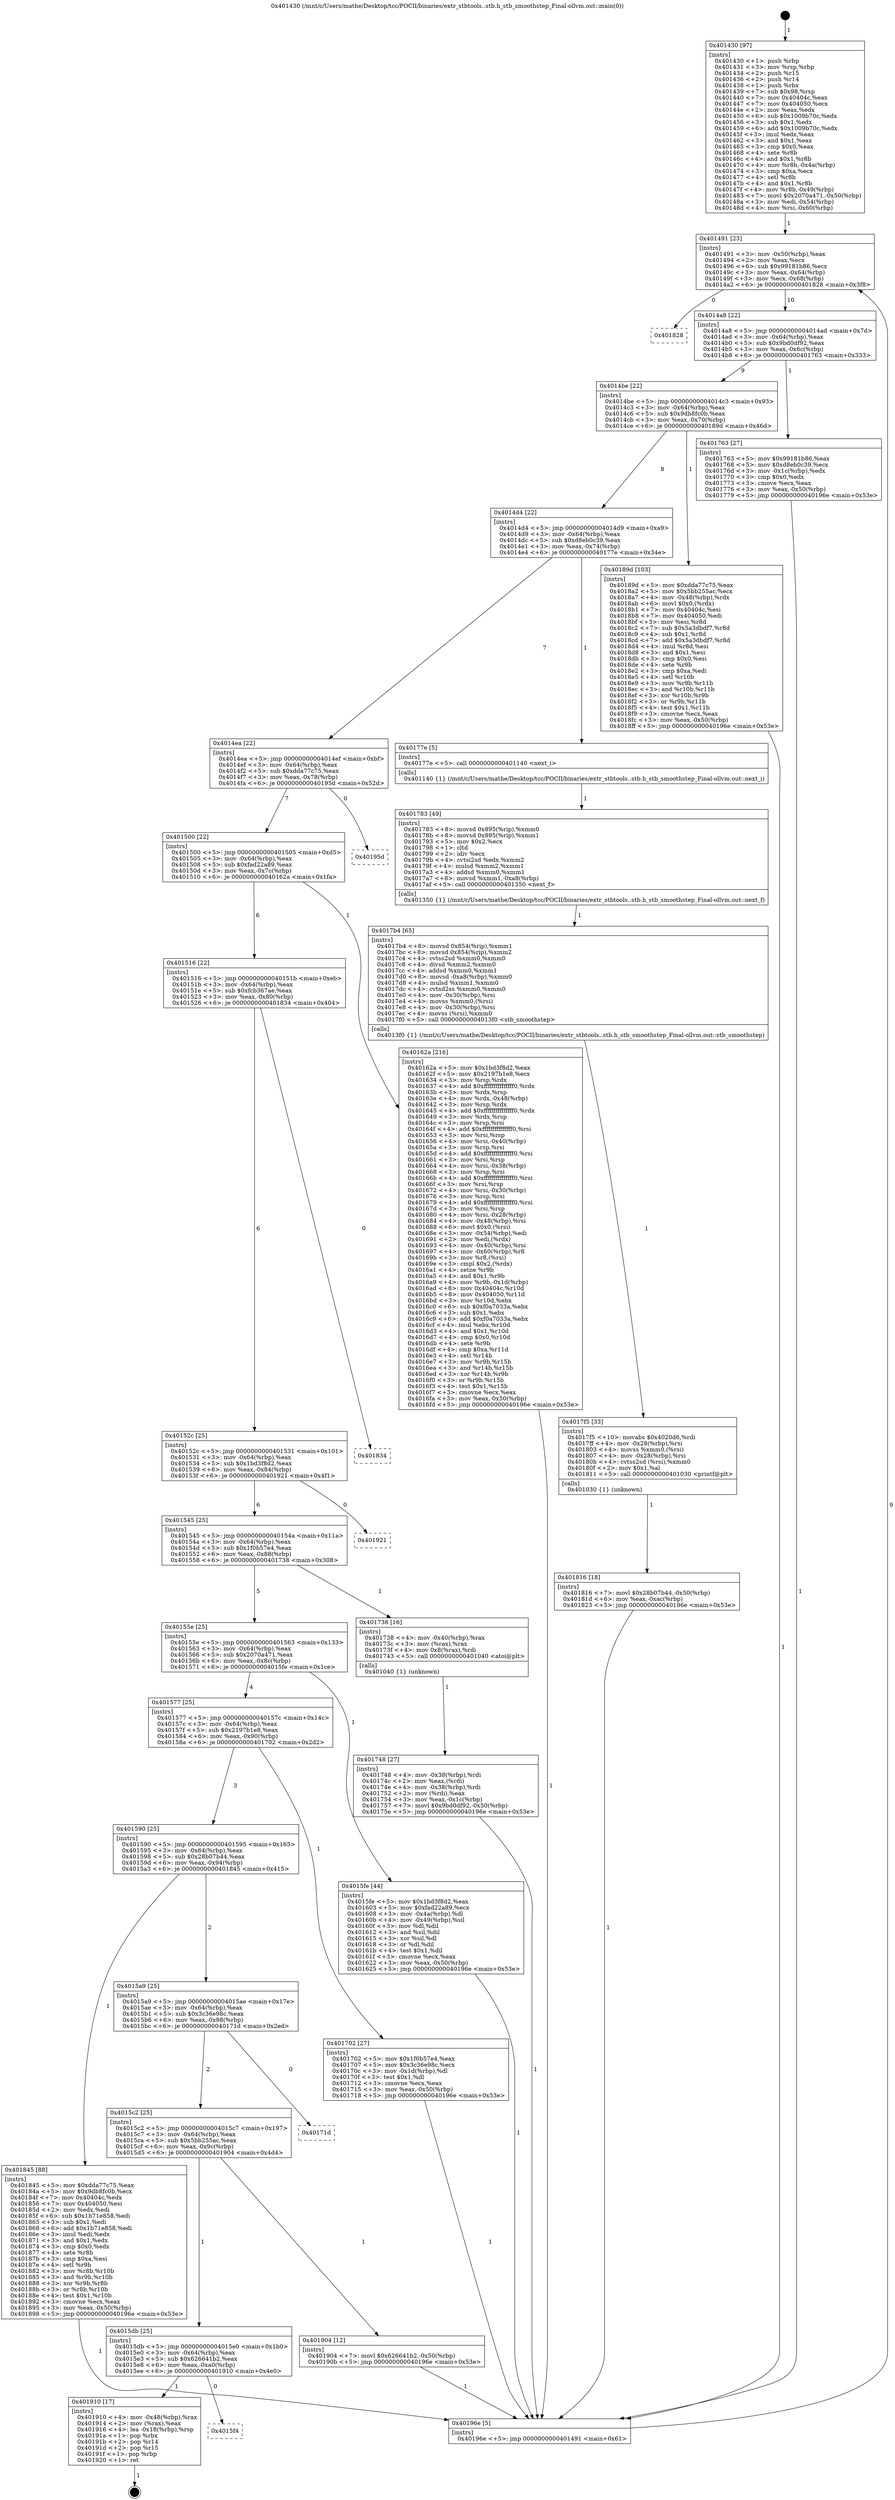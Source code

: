 digraph "0x401430" {
  label = "0x401430 (/mnt/c/Users/mathe/Desktop/tcc/POCII/binaries/extr_stbtools..stb.h_stb_smoothstep_Final-ollvm.out::main(0))"
  labelloc = "t"
  node[shape=record]

  Entry [label="",width=0.3,height=0.3,shape=circle,fillcolor=black,style=filled]
  "0x401491" [label="{
     0x401491 [23]\l
     | [instrs]\l
     &nbsp;&nbsp;0x401491 \<+3\>: mov -0x50(%rbp),%eax\l
     &nbsp;&nbsp;0x401494 \<+2\>: mov %eax,%ecx\l
     &nbsp;&nbsp;0x401496 \<+6\>: sub $0x99181b86,%ecx\l
     &nbsp;&nbsp;0x40149c \<+3\>: mov %eax,-0x64(%rbp)\l
     &nbsp;&nbsp;0x40149f \<+3\>: mov %ecx,-0x68(%rbp)\l
     &nbsp;&nbsp;0x4014a2 \<+6\>: je 0000000000401828 \<main+0x3f8\>\l
  }"]
  "0x401828" [label="{
     0x401828\l
  }", style=dashed]
  "0x4014a8" [label="{
     0x4014a8 [22]\l
     | [instrs]\l
     &nbsp;&nbsp;0x4014a8 \<+5\>: jmp 00000000004014ad \<main+0x7d\>\l
     &nbsp;&nbsp;0x4014ad \<+3\>: mov -0x64(%rbp),%eax\l
     &nbsp;&nbsp;0x4014b0 \<+5\>: sub $0x9bd0df92,%eax\l
     &nbsp;&nbsp;0x4014b5 \<+3\>: mov %eax,-0x6c(%rbp)\l
     &nbsp;&nbsp;0x4014b8 \<+6\>: je 0000000000401763 \<main+0x333\>\l
  }"]
  Exit [label="",width=0.3,height=0.3,shape=circle,fillcolor=black,style=filled,peripheries=2]
  "0x401763" [label="{
     0x401763 [27]\l
     | [instrs]\l
     &nbsp;&nbsp;0x401763 \<+5\>: mov $0x99181b86,%eax\l
     &nbsp;&nbsp;0x401768 \<+5\>: mov $0xd8eb0c39,%ecx\l
     &nbsp;&nbsp;0x40176d \<+3\>: mov -0x1c(%rbp),%edx\l
     &nbsp;&nbsp;0x401770 \<+3\>: cmp $0x0,%edx\l
     &nbsp;&nbsp;0x401773 \<+3\>: cmove %ecx,%eax\l
     &nbsp;&nbsp;0x401776 \<+3\>: mov %eax,-0x50(%rbp)\l
     &nbsp;&nbsp;0x401779 \<+5\>: jmp 000000000040196e \<main+0x53e\>\l
  }"]
  "0x4014be" [label="{
     0x4014be [22]\l
     | [instrs]\l
     &nbsp;&nbsp;0x4014be \<+5\>: jmp 00000000004014c3 \<main+0x93\>\l
     &nbsp;&nbsp;0x4014c3 \<+3\>: mov -0x64(%rbp),%eax\l
     &nbsp;&nbsp;0x4014c6 \<+5\>: sub $0x9db8fc0b,%eax\l
     &nbsp;&nbsp;0x4014cb \<+3\>: mov %eax,-0x70(%rbp)\l
     &nbsp;&nbsp;0x4014ce \<+6\>: je 000000000040189d \<main+0x46d\>\l
  }"]
  "0x4015f4" [label="{
     0x4015f4\l
  }", style=dashed]
  "0x40189d" [label="{
     0x40189d [103]\l
     | [instrs]\l
     &nbsp;&nbsp;0x40189d \<+5\>: mov $0xdda77c75,%eax\l
     &nbsp;&nbsp;0x4018a2 \<+5\>: mov $0x5bb255ac,%ecx\l
     &nbsp;&nbsp;0x4018a7 \<+4\>: mov -0x48(%rbp),%rdx\l
     &nbsp;&nbsp;0x4018ab \<+6\>: movl $0x0,(%rdx)\l
     &nbsp;&nbsp;0x4018b1 \<+7\>: mov 0x40404c,%esi\l
     &nbsp;&nbsp;0x4018b8 \<+7\>: mov 0x404050,%edi\l
     &nbsp;&nbsp;0x4018bf \<+3\>: mov %esi,%r8d\l
     &nbsp;&nbsp;0x4018c2 \<+7\>: sub $0x5a3dbdf7,%r8d\l
     &nbsp;&nbsp;0x4018c9 \<+4\>: sub $0x1,%r8d\l
     &nbsp;&nbsp;0x4018cd \<+7\>: add $0x5a3dbdf7,%r8d\l
     &nbsp;&nbsp;0x4018d4 \<+4\>: imul %r8d,%esi\l
     &nbsp;&nbsp;0x4018d8 \<+3\>: and $0x1,%esi\l
     &nbsp;&nbsp;0x4018db \<+3\>: cmp $0x0,%esi\l
     &nbsp;&nbsp;0x4018de \<+4\>: sete %r9b\l
     &nbsp;&nbsp;0x4018e2 \<+3\>: cmp $0xa,%edi\l
     &nbsp;&nbsp;0x4018e5 \<+4\>: setl %r10b\l
     &nbsp;&nbsp;0x4018e9 \<+3\>: mov %r9b,%r11b\l
     &nbsp;&nbsp;0x4018ec \<+3\>: and %r10b,%r11b\l
     &nbsp;&nbsp;0x4018ef \<+3\>: xor %r10b,%r9b\l
     &nbsp;&nbsp;0x4018f2 \<+3\>: or %r9b,%r11b\l
     &nbsp;&nbsp;0x4018f5 \<+4\>: test $0x1,%r11b\l
     &nbsp;&nbsp;0x4018f9 \<+3\>: cmovne %ecx,%eax\l
     &nbsp;&nbsp;0x4018fc \<+3\>: mov %eax,-0x50(%rbp)\l
     &nbsp;&nbsp;0x4018ff \<+5\>: jmp 000000000040196e \<main+0x53e\>\l
  }"]
  "0x4014d4" [label="{
     0x4014d4 [22]\l
     | [instrs]\l
     &nbsp;&nbsp;0x4014d4 \<+5\>: jmp 00000000004014d9 \<main+0xa9\>\l
     &nbsp;&nbsp;0x4014d9 \<+3\>: mov -0x64(%rbp),%eax\l
     &nbsp;&nbsp;0x4014dc \<+5\>: sub $0xd8eb0c39,%eax\l
     &nbsp;&nbsp;0x4014e1 \<+3\>: mov %eax,-0x74(%rbp)\l
     &nbsp;&nbsp;0x4014e4 \<+6\>: je 000000000040177e \<main+0x34e\>\l
  }"]
  "0x401910" [label="{
     0x401910 [17]\l
     | [instrs]\l
     &nbsp;&nbsp;0x401910 \<+4\>: mov -0x48(%rbp),%rax\l
     &nbsp;&nbsp;0x401914 \<+2\>: mov (%rax),%eax\l
     &nbsp;&nbsp;0x401916 \<+4\>: lea -0x18(%rbp),%rsp\l
     &nbsp;&nbsp;0x40191a \<+1\>: pop %rbx\l
     &nbsp;&nbsp;0x40191b \<+2\>: pop %r14\l
     &nbsp;&nbsp;0x40191d \<+2\>: pop %r15\l
     &nbsp;&nbsp;0x40191f \<+1\>: pop %rbp\l
     &nbsp;&nbsp;0x401920 \<+1\>: ret\l
  }"]
  "0x40177e" [label="{
     0x40177e [5]\l
     | [instrs]\l
     &nbsp;&nbsp;0x40177e \<+5\>: call 0000000000401140 \<next_i\>\l
     | [calls]\l
     &nbsp;&nbsp;0x401140 \{1\} (/mnt/c/Users/mathe/Desktop/tcc/POCII/binaries/extr_stbtools..stb.h_stb_smoothstep_Final-ollvm.out::next_i)\l
  }"]
  "0x4014ea" [label="{
     0x4014ea [22]\l
     | [instrs]\l
     &nbsp;&nbsp;0x4014ea \<+5\>: jmp 00000000004014ef \<main+0xbf\>\l
     &nbsp;&nbsp;0x4014ef \<+3\>: mov -0x64(%rbp),%eax\l
     &nbsp;&nbsp;0x4014f2 \<+5\>: sub $0xdda77c75,%eax\l
     &nbsp;&nbsp;0x4014f7 \<+3\>: mov %eax,-0x78(%rbp)\l
     &nbsp;&nbsp;0x4014fa \<+6\>: je 000000000040195d \<main+0x52d\>\l
  }"]
  "0x4015db" [label="{
     0x4015db [25]\l
     | [instrs]\l
     &nbsp;&nbsp;0x4015db \<+5\>: jmp 00000000004015e0 \<main+0x1b0\>\l
     &nbsp;&nbsp;0x4015e0 \<+3\>: mov -0x64(%rbp),%eax\l
     &nbsp;&nbsp;0x4015e3 \<+5\>: sub $0x626641b2,%eax\l
     &nbsp;&nbsp;0x4015e8 \<+6\>: mov %eax,-0xa0(%rbp)\l
     &nbsp;&nbsp;0x4015ee \<+6\>: je 0000000000401910 \<main+0x4e0\>\l
  }"]
  "0x40195d" [label="{
     0x40195d\l
  }", style=dashed]
  "0x401500" [label="{
     0x401500 [22]\l
     | [instrs]\l
     &nbsp;&nbsp;0x401500 \<+5\>: jmp 0000000000401505 \<main+0xd5\>\l
     &nbsp;&nbsp;0x401505 \<+3\>: mov -0x64(%rbp),%eax\l
     &nbsp;&nbsp;0x401508 \<+5\>: sub $0xfad22a89,%eax\l
     &nbsp;&nbsp;0x40150d \<+3\>: mov %eax,-0x7c(%rbp)\l
     &nbsp;&nbsp;0x401510 \<+6\>: je 000000000040162a \<main+0x1fa\>\l
  }"]
  "0x401904" [label="{
     0x401904 [12]\l
     | [instrs]\l
     &nbsp;&nbsp;0x401904 \<+7\>: movl $0x626641b2,-0x50(%rbp)\l
     &nbsp;&nbsp;0x40190b \<+5\>: jmp 000000000040196e \<main+0x53e\>\l
  }"]
  "0x40162a" [label="{
     0x40162a [216]\l
     | [instrs]\l
     &nbsp;&nbsp;0x40162a \<+5\>: mov $0x1bd3f8d2,%eax\l
     &nbsp;&nbsp;0x40162f \<+5\>: mov $0x2197b1e8,%ecx\l
     &nbsp;&nbsp;0x401634 \<+3\>: mov %rsp,%rdx\l
     &nbsp;&nbsp;0x401637 \<+4\>: add $0xfffffffffffffff0,%rdx\l
     &nbsp;&nbsp;0x40163b \<+3\>: mov %rdx,%rsp\l
     &nbsp;&nbsp;0x40163e \<+4\>: mov %rdx,-0x48(%rbp)\l
     &nbsp;&nbsp;0x401642 \<+3\>: mov %rsp,%rdx\l
     &nbsp;&nbsp;0x401645 \<+4\>: add $0xfffffffffffffff0,%rdx\l
     &nbsp;&nbsp;0x401649 \<+3\>: mov %rdx,%rsp\l
     &nbsp;&nbsp;0x40164c \<+3\>: mov %rsp,%rsi\l
     &nbsp;&nbsp;0x40164f \<+4\>: add $0xfffffffffffffff0,%rsi\l
     &nbsp;&nbsp;0x401653 \<+3\>: mov %rsi,%rsp\l
     &nbsp;&nbsp;0x401656 \<+4\>: mov %rsi,-0x40(%rbp)\l
     &nbsp;&nbsp;0x40165a \<+3\>: mov %rsp,%rsi\l
     &nbsp;&nbsp;0x40165d \<+4\>: add $0xfffffffffffffff0,%rsi\l
     &nbsp;&nbsp;0x401661 \<+3\>: mov %rsi,%rsp\l
     &nbsp;&nbsp;0x401664 \<+4\>: mov %rsi,-0x38(%rbp)\l
     &nbsp;&nbsp;0x401668 \<+3\>: mov %rsp,%rsi\l
     &nbsp;&nbsp;0x40166b \<+4\>: add $0xfffffffffffffff0,%rsi\l
     &nbsp;&nbsp;0x40166f \<+3\>: mov %rsi,%rsp\l
     &nbsp;&nbsp;0x401672 \<+4\>: mov %rsi,-0x30(%rbp)\l
     &nbsp;&nbsp;0x401676 \<+3\>: mov %rsp,%rsi\l
     &nbsp;&nbsp;0x401679 \<+4\>: add $0xfffffffffffffff0,%rsi\l
     &nbsp;&nbsp;0x40167d \<+3\>: mov %rsi,%rsp\l
     &nbsp;&nbsp;0x401680 \<+4\>: mov %rsi,-0x28(%rbp)\l
     &nbsp;&nbsp;0x401684 \<+4\>: mov -0x48(%rbp),%rsi\l
     &nbsp;&nbsp;0x401688 \<+6\>: movl $0x0,(%rsi)\l
     &nbsp;&nbsp;0x40168e \<+3\>: mov -0x54(%rbp),%edi\l
     &nbsp;&nbsp;0x401691 \<+2\>: mov %edi,(%rdx)\l
     &nbsp;&nbsp;0x401693 \<+4\>: mov -0x40(%rbp),%rsi\l
     &nbsp;&nbsp;0x401697 \<+4\>: mov -0x60(%rbp),%r8\l
     &nbsp;&nbsp;0x40169b \<+3\>: mov %r8,(%rsi)\l
     &nbsp;&nbsp;0x40169e \<+3\>: cmpl $0x2,(%rdx)\l
     &nbsp;&nbsp;0x4016a1 \<+4\>: setne %r9b\l
     &nbsp;&nbsp;0x4016a5 \<+4\>: and $0x1,%r9b\l
     &nbsp;&nbsp;0x4016a9 \<+4\>: mov %r9b,-0x1d(%rbp)\l
     &nbsp;&nbsp;0x4016ad \<+8\>: mov 0x40404c,%r10d\l
     &nbsp;&nbsp;0x4016b5 \<+8\>: mov 0x404050,%r11d\l
     &nbsp;&nbsp;0x4016bd \<+3\>: mov %r10d,%ebx\l
     &nbsp;&nbsp;0x4016c0 \<+6\>: sub $0xf0a7033a,%ebx\l
     &nbsp;&nbsp;0x4016c6 \<+3\>: sub $0x1,%ebx\l
     &nbsp;&nbsp;0x4016c9 \<+6\>: add $0xf0a7033a,%ebx\l
     &nbsp;&nbsp;0x4016cf \<+4\>: imul %ebx,%r10d\l
     &nbsp;&nbsp;0x4016d3 \<+4\>: and $0x1,%r10d\l
     &nbsp;&nbsp;0x4016d7 \<+4\>: cmp $0x0,%r10d\l
     &nbsp;&nbsp;0x4016db \<+4\>: sete %r9b\l
     &nbsp;&nbsp;0x4016df \<+4\>: cmp $0xa,%r11d\l
     &nbsp;&nbsp;0x4016e3 \<+4\>: setl %r14b\l
     &nbsp;&nbsp;0x4016e7 \<+3\>: mov %r9b,%r15b\l
     &nbsp;&nbsp;0x4016ea \<+3\>: and %r14b,%r15b\l
     &nbsp;&nbsp;0x4016ed \<+3\>: xor %r14b,%r9b\l
     &nbsp;&nbsp;0x4016f0 \<+3\>: or %r9b,%r15b\l
     &nbsp;&nbsp;0x4016f3 \<+4\>: test $0x1,%r15b\l
     &nbsp;&nbsp;0x4016f7 \<+3\>: cmovne %ecx,%eax\l
     &nbsp;&nbsp;0x4016fa \<+3\>: mov %eax,-0x50(%rbp)\l
     &nbsp;&nbsp;0x4016fd \<+5\>: jmp 000000000040196e \<main+0x53e\>\l
  }"]
  "0x401516" [label="{
     0x401516 [22]\l
     | [instrs]\l
     &nbsp;&nbsp;0x401516 \<+5\>: jmp 000000000040151b \<main+0xeb\>\l
     &nbsp;&nbsp;0x40151b \<+3\>: mov -0x64(%rbp),%eax\l
     &nbsp;&nbsp;0x40151e \<+5\>: sub $0xfcb367ae,%eax\l
     &nbsp;&nbsp;0x401523 \<+3\>: mov %eax,-0x80(%rbp)\l
     &nbsp;&nbsp;0x401526 \<+6\>: je 0000000000401834 \<main+0x404\>\l
  }"]
  "0x4015c2" [label="{
     0x4015c2 [25]\l
     | [instrs]\l
     &nbsp;&nbsp;0x4015c2 \<+5\>: jmp 00000000004015c7 \<main+0x197\>\l
     &nbsp;&nbsp;0x4015c7 \<+3\>: mov -0x64(%rbp),%eax\l
     &nbsp;&nbsp;0x4015ca \<+5\>: sub $0x5bb255ac,%eax\l
     &nbsp;&nbsp;0x4015cf \<+6\>: mov %eax,-0x9c(%rbp)\l
     &nbsp;&nbsp;0x4015d5 \<+6\>: je 0000000000401904 \<main+0x4d4\>\l
  }"]
  "0x401834" [label="{
     0x401834\l
  }", style=dashed]
  "0x40152c" [label="{
     0x40152c [25]\l
     | [instrs]\l
     &nbsp;&nbsp;0x40152c \<+5\>: jmp 0000000000401531 \<main+0x101\>\l
     &nbsp;&nbsp;0x401531 \<+3\>: mov -0x64(%rbp),%eax\l
     &nbsp;&nbsp;0x401534 \<+5\>: sub $0x1bd3f8d2,%eax\l
     &nbsp;&nbsp;0x401539 \<+6\>: mov %eax,-0x84(%rbp)\l
     &nbsp;&nbsp;0x40153f \<+6\>: je 0000000000401921 \<main+0x4f1\>\l
  }"]
  "0x40171d" [label="{
     0x40171d\l
  }", style=dashed]
  "0x401921" [label="{
     0x401921\l
  }", style=dashed]
  "0x401545" [label="{
     0x401545 [25]\l
     | [instrs]\l
     &nbsp;&nbsp;0x401545 \<+5\>: jmp 000000000040154a \<main+0x11a\>\l
     &nbsp;&nbsp;0x40154a \<+3\>: mov -0x64(%rbp),%eax\l
     &nbsp;&nbsp;0x40154d \<+5\>: sub $0x1f0b57e4,%eax\l
     &nbsp;&nbsp;0x401552 \<+6\>: mov %eax,-0x88(%rbp)\l
     &nbsp;&nbsp;0x401558 \<+6\>: je 0000000000401738 \<main+0x308\>\l
  }"]
  "0x4015a9" [label="{
     0x4015a9 [25]\l
     | [instrs]\l
     &nbsp;&nbsp;0x4015a9 \<+5\>: jmp 00000000004015ae \<main+0x17e\>\l
     &nbsp;&nbsp;0x4015ae \<+3\>: mov -0x64(%rbp),%eax\l
     &nbsp;&nbsp;0x4015b1 \<+5\>: sub $0x3c36e98c,%eax\l
     &nbsp;&nbsp;0x4015b6 \<+6\>: mov %eax,-0x98(%rbp)\l
     &nbsp;&nbsp;0x4015bc \<+6\>: je 000000000040171d \<main+0x2ed\>\l
  }"]
  "0x401738" [label="{
     0x401738 [16]\l
     | [instrs]\l
     &nbsp;&nbsp;0x401738 \<+4\>: mov -0x40(%rbp),%rax\l
     &nbsp;&nbsp;0x40173c \<+3\>: mov (%rax),%rax\l
     &nbsp;&nbsp;0x40173f \<+4\>: mov 0x8(%rax),%rdi\l
     &nbsp;&nbsp;0x401743 \<+5\>: call 0000000000401040 \<atoi@plt\>\l
     | [calls]\l
     &nbsp;&nbsp;0x401040 \{1\} (unknown)\l
  }"]
  "0x40155e" [label="{
     0x40155e [25]\l
     | [instrs]\l
     &nbsp;&nbsp;0x40155e \<+5\>: jmp 0000000000401563 \<main+0x133\>\l
     &nbsp;&nbsp;0x401563 \<+3\>: mov -0x64(%rbp),%eax\l
     &nbsp;&nbsp;0x401566 \<+5\>: sub $0x2070a471,%eax\l
     &nbsp;&nbsp;0x40156b \<+6\>: mov %eax,-0x8c(%rbp)\l
     &nbsp;&nbsp;0x401571 \<+6\>: je 00000000004015fe \<main+0x1ce\>\l
  }"]
  "0x401845" [label="{
     0x401845 [88]\l
     | [instrs]\l
     &nbsp;&nbsp;0x401845 \<+5\>: mov $0xdda77c75,%eax\l
     &nbsp;&nbsp;0x40184a \<+5\>: mov $0x9db8fc0b,%ecx\l
     &nbsp;&nbsp;0x40184f \<+7\>: mov 0x40404c,%edx\l
     &nbsp;&nbsp;0x401856 \<+7\>: mov 0x404050,%esi\l
     &nbsp;&nbsp;0x40185d \<+2\>: mov %edx,%edi\l
     &nbsp;&nbsp;0x40185f \<+6\>: sub $0x1b71e858,%edi\l
     &nbsp;&nbsp;0x401865 \<+3\>: sub $0x1,%edi\l
     &nbsp;&nbsp;0x401868 \<+6\>: add $0x1b71e858,%edi\l
     &nbsp;&nbsp;0x40186e \<+3\>: imul %edi,%edx\l
     &nbsp;&nbsp;0x401871 \<+3\>: and $0x1,%edx\l
     &nbsp;&nbsp;0x401874 \<+3\>: cmp $0x0,%edx\l
     &nbsp;&nbsp;0x401877 \<+4\>: sete %r8b\l
     &nbsp;&nbsp;0x40187b \<+3\>: cmp $0xa,%esi\l
     &nbsp;&nbsp;0x40187e \<+4\>: setl %r9b\l
     &nbsp;&nbsp;0x401882 \<+3\>: mov %r8b,%r10b\l
     &nbsp;&nbsp;0x401885 \<+3\>: and %r9b,%r10b\l
     &nbsp;&nbsp;0x401888 \<+3\>: xor %r9b,%r8b\l
     &nbsp;&nbsp;0x40188b \<+3\>: or %r8b,%r10b\l
     &nbsp;&nbsp;0x40188e \<+4\>: test $0x1,%r10b\l
     &nbsp;&nbsp;0x401892 \<+3\>: cmovne %ecx,%eax\l
     &nbsp;&nbsp;0x401895 \<+3\>: mov %eax,-0x50(%rbp)\l
     &nbsp;&nbsp;0x401898 \<+5\>: jmp 000000000040196e \<main+0x53e\>\l
  }"]
  "0x4015fe" [label="{
     0x4015fe [44]\l
     | [instrs]\l
     &nbsp;&nbsp;0x4015fe \<+5\>: mov $0x1bd3f8d2,%eax\l
     &nbsp;&nbsp;0x401603 \<+5\>: mov $0xfad22a89,%ecx\l
     &nbsp;&nbsp;0x401608 \<+3\>: mov -0x4a(%rbp),%dl\l
     &nbsp;&nbsp;0x40160b \<+4\>: mov -0x49(%rbp),%sil\l
     &nbsp;&nbsp;0x40160f \<+3\>: mov %dl,%dil\l
     &nbsp;&nbsp;0x401612 \<+3\>: and %sil,%dil\l
     &nbsp;&nbsp;0x401615 \<+3\>: xor %sil,%dl\l
     &nbsp;&nbsp;0x401618 \<+3\>: or %dl,%dil\l
     &nbsp;&nbsp;0x40161b \<+4\>: test $0x1,%dil\l
     &nbsp;&nbsp;0x40161f \<+3\>: cmovne %ecx,%eax\l
     &nbsp;&nbsp;0x401622 \<+3\>: mov %eax,-0x50(%rbp)\l
     &nbsp;&nbsp;0x401625 \<+5\>: jmp 000000000040196e \<main+0x53e\>\l
  }"]
  "0x401577" [label="{
     0x401577 [25]\l
     | [instrs]\l
     &nbsp;&nbsp;0x401577 \<+5\>: jmp 000000000040157c \<main+0x14c\>\l
     &nbsp;&nbsp;0x40157c \<+3\>: mov -0x64(%rbp),%eax\l
     &nbsp;&nbsp;0x40157f \<+5\>: sub $0x2197b1e8,%eax\l
     &nbsp;&nbsp;0x401584 \<+6\>: mov %eax,-0x90(%rbp)\l
     &nbsp;&nbsp;0x40158a \<+6\>: je 0000000000401702 \<main+0x2d2\>\l
  }"]
  "0x40196e" [label="{
     0x40196e [5]\l
     | [instrs]\l
     &nbsp;&nbsp;0x40196e \<+5\>: jmp 0000000000401491 \<main+0x61\>\l
  }"]
  "0x401430" [label="{
     0x401430 [97]\l
     | [instrs]\l
     &nbsp;&nbsp;0x401430 \<+1\>: push %rbp\l
     &nbsp;&nbsp;0x401431 \<+3\>: mov %rsp,%rbp\l
     &nbsp;&nbsp;0x401434 \<+2\>: push %r15\l
     &nbsp;&nbsp;0x401436 \<+2\>: push %r14\l
     &nbsp;&nbsp;0x401438 \<+1\>: push %rbx\l
     &nbsp;&nbsp;0x401439 \<+7\>: sub $0x98,%rsp\l
     &nbsp;&nbsp;0x401440 \<+7\>: mov 0x40404c,%eax\l
     &nbsp;&nbsp;0x401447 \<+7\>: mov 0x404050,%ecx\l
     &nbsp;&nbsp;0x40144e \<+2\>: mov %eax,%edx\l
     &nbsp;&nbsp;0x401450 \<+6\>: sub $0x1009b70c,%edx\l
     &nbsp;&nbsp;0x401456 \<+3\>: sub $0x1,%edx\l
     &nbsp;&nbsp;0x401459 \<+6\>: add $0x1009b70c,%edx\l
     &nbsp;&nbsp;0x40145f \<+3\>: imul %edx,%eax\l
     &nbsp;&nbsp;0x401462 \<+3\>: and $0x1,%eax\l
     &nbsp;&nbsp;0x401465 \<+3\>: cmp $0x0,%eax\l
     &nbsp;&nbsp;0x401468 \<+4\>: sete %r8b\l
     &nbsp;&nbsp;0x40146c \<+4\>: and $0x1,%r8b\l
     &nbsp;&nbsp;0x401470 \<+4\>: mov %r8b,-0x4a(%rbp)\l
     &nbsp;&nbsp;0x401474 \<+3\>: cmp $0xa,%ecx\l
     &nbsp;&nbsp;0x401477 \<+4\>: setl %r8b\l
     &nbsp;&nbsp;0x40147b \<+4\>: and $0x1,%r8b\l
     &nbsp;&nbsp;0x40147f \<+4\>: mov %r8b,-0x49(%rbp)\l
     &nbsp;&nbsp;0x401483 \<+7\>: movl $0x2070a471,-0x50(%rbp)\l
     &nbsp;&nbsp;0x40148a \<+3\>: mov %edi,-0x54(%rbp)\l
     &nbsp;&nbsp;0x40148d \<+4\>: mov %rsi,-0x60(%rbp)\l
  }"]
  "0x401816" [label="{
     0x401816 [18]\l
     | [instrs]\l
     &nbsp;&nbsp;0x401816 \<+7\>: movl $0x28b07b44,-0x50(%rbp)\l
     &nbsp;&nbsp;0x40181d \<+6\>: mov %eax,-0xac(%rbp)\l
     &nbsp;&nbsp;0x401823 \<+5\>: jmp 000000000040196e \<main+0x53e\>\l
  }"]
  "0x401702" [label="{
     0x401702 [27]\l
     | [instrs]\l
     &nbsp;&nbsp;0x401702 \<+5\>: mov $0x1f0b57e4,%eax\l
     &nbsp;&nbsp;0x401707 \<+5\>: mov $0x3c36e98c,%ecx\l
     &nbsp;&nbsp;0x40170c \<+3\>: mov -0x1d(%rbp),%dl\l
     &nbsp;&nbsp;0x40170f \<+3\>: test $0x1,%dl\l
     &nbsp;&nbsp;0x401712 \<+3\>: cmovne %ecx,%eax\l
     &nbsp;&nbsp;0x401715 \<+3\>: mov %eax,-0x50(%rbp)\l
     &nbsp;&nbsp;0x401718 \<+5\>: jmp 000000000040196e \<main+0x53e\>\l
  }"]
  "0x401590" [label="{
     0x401590 [25]\l
     | [instrs]\l
     &nbsp;&nbsp;0x401590 \<+5\>: jmp 0000000000401595 \<main+0x165\>\l
     &nbsp;&nbsp;0x401595 \<+3\>: mov -0x64(%rbp),%eax\l
     &nbsp;&nbsp;0x401598 \<+5\>: sub $0x28b07b44,%eax\l
     &nbsp;&nbsp;0x40159d \<+6\>: mov %eax,-0x94(%rbp)\l
     &nbsp;&nbsp;0x4015a3 \<+6\>: je 0000000000401845 \<main+0x415\>\l
  }"]
  "0x401748" [label="{
     0x401748 [27]\l
     | [instrs]\l
     &nbsp;&nbsp;0x401748 \<+4\>: mov -0x38(%rbp),%rdi\l
     &nbsp;&nbsp;0x40174c \<+2\>: mov %eax,(%rdi)\l
     &nbsp;&nbsp;0x40174e \<+4\>: mov -0x38(%rbp),%rdi\l
     &nbsp;&nbsp;0x401752 \<+2\>: mov (%rdi),%eax\l
     &nbsp;&nbsp;0x401754 \<+3\>: mov %eax,-0x1c(%rbp)\l
     &nbsp;&nbsp;0x401757 \<+7\>: movl $0x9bd0df92,-0x50(%rbp)\l
     &nbsp;&nbsp;0x40175e \<+5\>: jmp 000000000040196e \<main+0x53e\>\l
  }"]
  "0x401783" [label="{
     0x401783 [49]\l
     | [instrs]\l
     &nbsp;&nbsp;0x401783 \<+8\>: movsd 0x895(%rip),%xmm0\l
     &nbsp;&nbsp;0x40178b \<+8\>: movsd 0x895(%rip),%xmm1\l
     &nbsp;&nbsp;0x401793 \<+5\>: mov $0x2,%ecx\l
     &nbsp;&nbsp;0x401798 \<+1\>: cltd\l
     &nbsp;&nbsp;0x401799 \<+2\>: idiv %ecx\l
     &nbsp;&nbsp;0x40179b \<+4\>: cvtsi2sd %edx,%xmm2\l
     &nbsp;&nbsp;0x40179f \<+4\>: mulsd %xmm2,%xmm1\l
     &nbsp;&nbsp;0x4017a3 \<+4\>: addsd %xmm0,%xmm1\l
     &nbsp;&nbsp;0x4017a7 \<+8\>: movsd %xmm1,-0xa8(%rbp)\l
     &nbsp;&nbsp;0x4017af \<+5\>: call 0000000000401350 \<next_f\>\l
     | [calls]\l
     &nbsp;&nbsp;0x401350 \{1\} (/mnt/c/Users/mathe/Desktop/tcc/POCII/binaries/extr_stbtools..stb.h_stb_smoothstep_Final-ollvm.out::next_f)\l
  }"]
  "0x4017b4" [label="{
     0x4017b4 [65]\l
     | [instrs]\l
     &nbsp;&nbsp;0x4017b4 \<+8\>: movsd 0x854(%rip),%xmm1\l
     &nbsp;&nbsp;0x4017bc \<+8\>: movsd 0x854(%rip),%xmm2\l
     &nbsp;&nbsp;0x4017c4 \<+4\>: cvtss2sd %xmm0,%xmm0\l
     &nbsp;&nbsp;0x4017c8 \<+4\>: divsd %xmm2,%xmm0\l
     &nbsp;&nbsp;0x4017cc \<+4\>: addsd %xmm0,%xmm1\l
     &nbsp;&nbsp;0x4017d0 \<+8\>: movsd -0xa8(%rbp),%xmm0\l
     &nbsp;&nbsp;0x4017d8 \<+4\>: mulsd %xmm1,%xmm0\l
     &nbsp;&nbsp;0x4017dc \<+4\>: cvtsd2ss %xmm0,%xmm0\l
     &nbsp;&nbsp;0x4017e0 \<+4\>: mov -0x30(%rbp),%rsi\l
     &nbsp;&nbsp;0x4017e4 \<+4\>: movss %xmm0,(%rsi)\l
     &nbsp;&nbsp;0x4017e8 \<+4\>: mov -0x30(%rbp),%rsi\l
     &nbsp;&nbsp;0x4017ec \<+4\>: movss (%rsi),%xmm0\l
     &nbsp;&nbsp;0x4017f0 \<+5\>: call 00000000004013f0 \<stb_smoothstep\>\l
     | [calls]\l
     &nbsp;&nbsp;0x4013f0 \{1\} (/mnt/c/Users/mathe/Desktop/tcc/POCII/binaries/extr_stbtools..stb.h_stb_smoothstep_Final-ollvm.out::stb_smoothstep)\l
  }"]
  "0x4017f5" [label="{
     0x4017f5 [33]\l
     | [instrs]\l
     &nbsp;&nbsp;0x4017f5 \<+10\>: movabs $0x4020d6,%rdi\l
     &nbsp;&nbsp;0x4017ff \<+4\>: mov -0x28(%rbp),%rsi\l
     &nbsp;&nbsp;0x401803 \<+4\>: movss %xmm0,(%rsi)\l
     &nbsp;&nbsp;0x401807 \<+4\>: mov -0x28(%rbp),%rsi\l
     &nbsp;&nbsp;0x40180b \<+4\>: cvtss2sd (%rsi),%xmm0\l
     &nbsp;&nbsp;0x40180f \<+2\>: mov $0x1,%al\l
     &nbsp;&nbsp;0x401811 \<+5\>: call 0000000000401030 \<printf@plt\>\l
     | [calls]\l
     &nbsp;&nbsp;0x401030 \{1\} (unknown)\l
  }"]
  Entry -> "0x401430" [label=" 1"]
  "0x401491" -> "0x401828" [label=" 0"]
  "0x401491" -> "0x4014a8" [label=" 10"]
  "0x401910" -> Exit [label=" 1"]
  "0x4014a8" -> "0x401763" [label=" 1"]
  "0x4014a8" -> "0x4014be" [label=" 9"]
  "0x4015db" -> "0x4015f4" [label=" 0"]
  "0x4014be" -> "0x40189d" [label=" 1"]
  "0x4014be" -> "0x4014d4" [label=" 8"]
  "0x4015db" -> "0x401910" [label=" 1"]
  "0x4014d4" -> "0x40177e" [label=" 1"]
  "0x4014d4" -> "0x4014ea" [label=" 7"]
  "0x401904" -> "0x40196e" [label=" 1"]
  "0x4014ea" -> "0x40195d" [label=" 0"]
  "0x4014ea" -> "0x401500" [label=" 7"]
  "0x4015c2" -> "0x4015db" [label=" 1"]
  "0x401500" -> "0x40162a" [label=" 1"]
  "0x401500" -> "0x401516" [label=" 6"]
  "0x4015c2" -> "0x401904" [label=" 1"]
  "0x401516" -> "0x401834" [label=" 0"]
  "0x401516" -> "0x40152c" [label=" 6"]
  "0x4015a9" -> "0x4015c2" [label=" 2"]
  "0x40152c" -> "0x401921" [label=" 0"]
  "0x40152c" -> "0x401545" [label=" 6"]
  "0x4015a9" -> "0x40171d" [label=" 0"]
  "0x401545" -> "0x401738" [label=" 1"]
  "0x401545" -> "0x40155e" [label=" 5"]
  "0x40189d" -> "0x40196e" [label=" 1"]
  "0x40155e" -> "0x4015fe" [label=" 1"]
  "0x40155e" -> "0x401577" [label=" 4"]
  "0x4015fe" -> "0x40196e" [label=" 1"]
  "0x401430" -> "0x401491" [label=" 1"]
  "0x40196e" -> "0x401491" [label=" 9"]
  "0x40162a" -> "0x40196e" [label=" 1"]
  "0x401845" -> "0x40196e" [label=" 1"]
  "0x401577" -> "0x401702" [label=" 1"]
  "0x401577" -> "0x401590" [label=" 3"]
  "0x401702" -> "0x40196e" [label=" 1"]
  "0x401738" -> "0x401748" [label=" 1"]
  "0x401748" -> "0x40196e" [label=" 1"]
  "0x401763" -> "0x40196e" [label=" 1"]
  "0x40177e" -> "0x401783" [label=" 1"]
  "0x401783" -> "0x4017b4" [label=" 1"]
  "0x4017b4" -> "0x4017f5" [label=" 1"]
  "0x4017f5" -> "0x401816" [label=" 1"]
  "0x401816" -> "0x40196e" [label=" 1"]
  "0x401590" -> "0x4015a9" [label=" 2"]
  "0x401590" -> "0x401845" [label=" 1"]
}
